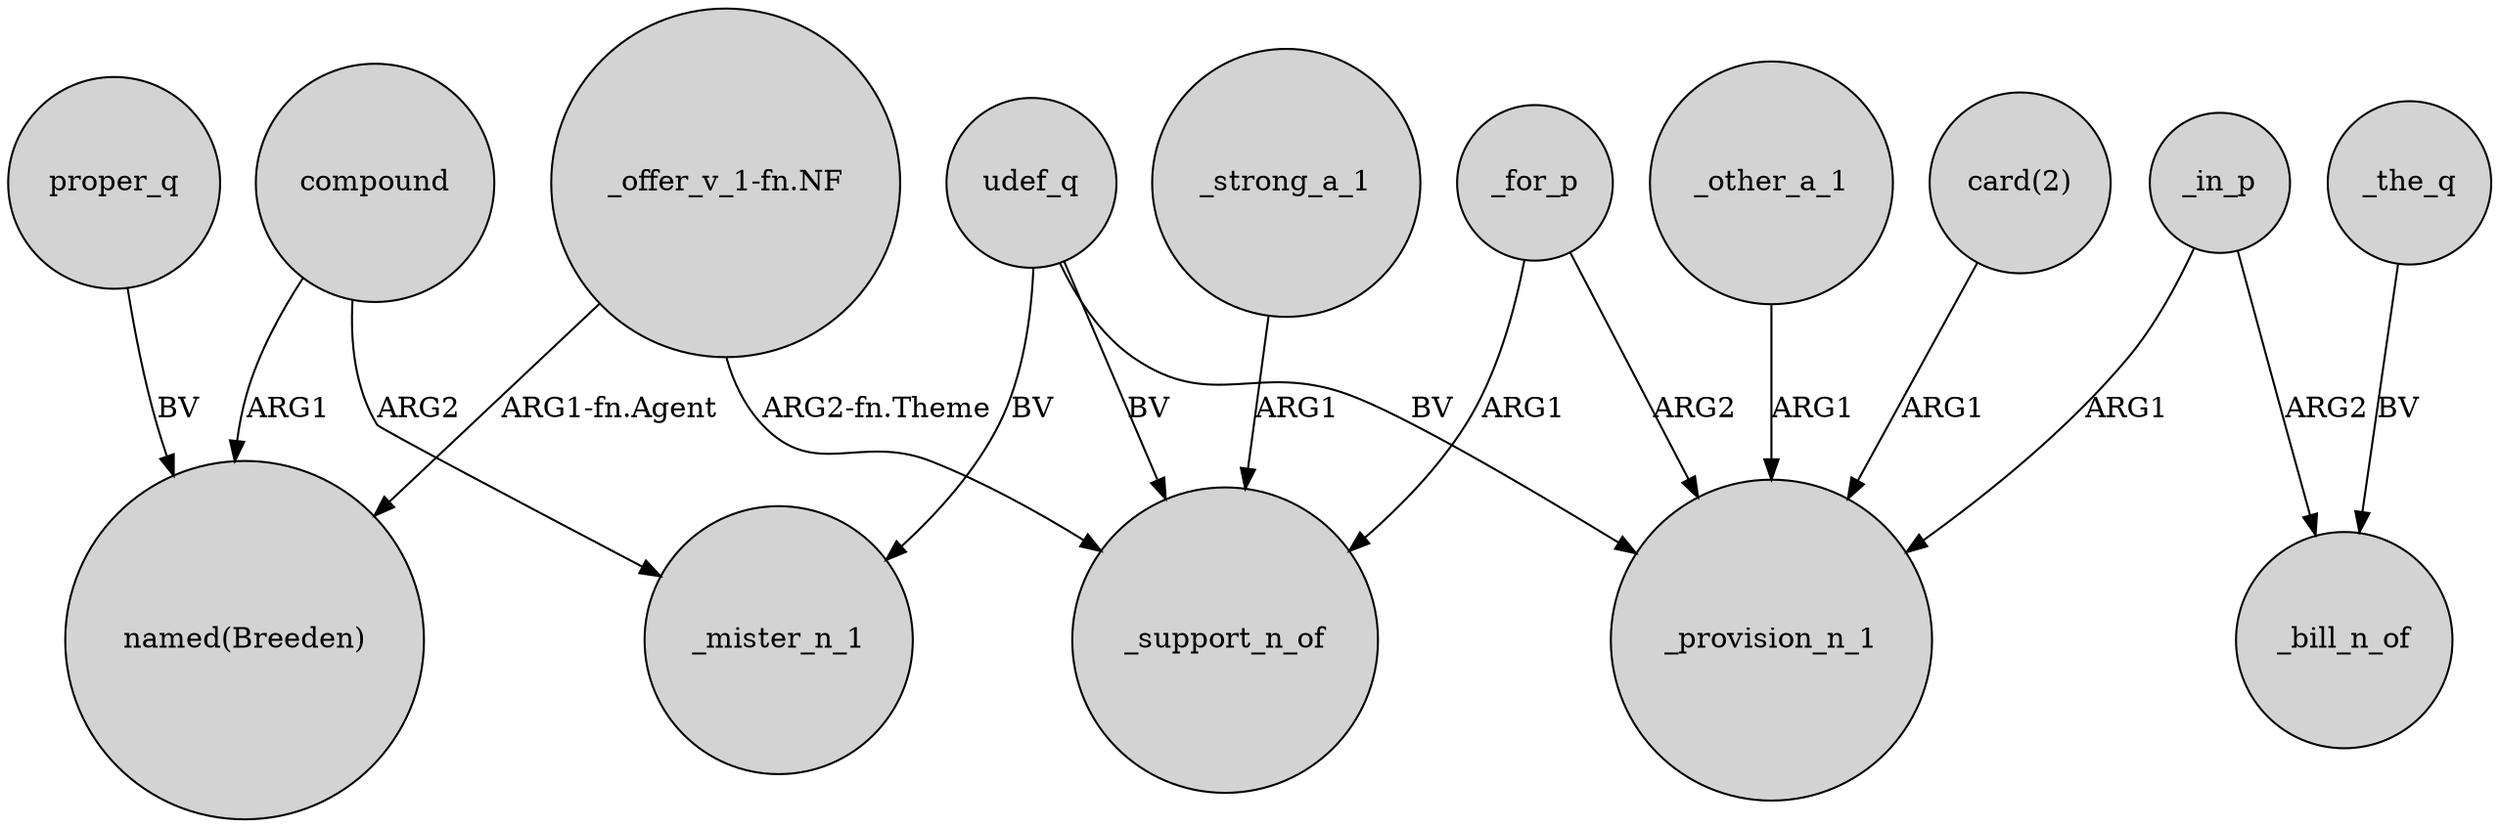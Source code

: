 digraph {
	node [shape=circle style=filled]
	udef_q -> _mister_n_1 [label=BV]
	udef_q -> _support_n_of [label=BV]
	_the_q -> _bill_n_of [label=BV]
	_other_a_1 -> _provision_n_1 [label=ARG1]
	proper_q -> "named(Breeden)" [label=BV]
	"_offer_v_1-fn.NF" -> "named(Breeden)" [label="ARG1-fn.Agent"]
	_in_p -> _provision_n_1 [label=ARG1]
	udef_q -> _provision_n_1 [label=BV]
	"card(2)" -> _provision_n_1 [label=ARG1]
	compound -> "named(Breeden)" [label=ARG1]
	_for_p -> _support_n_of [label=ARG1]
	"_offer_v_1-fn.NF" -> _support_n_of [label="ARG2-fn.Theme"]
	compound -> _mister_n_1 [label=ARG2]
	_strong_a_1 -> _support_n_of [label=ARG1]
	_in_p -> _bill_n_of [label=ARG2]
	_for_p -> _provision_n_1 [label=ARG2]
}
